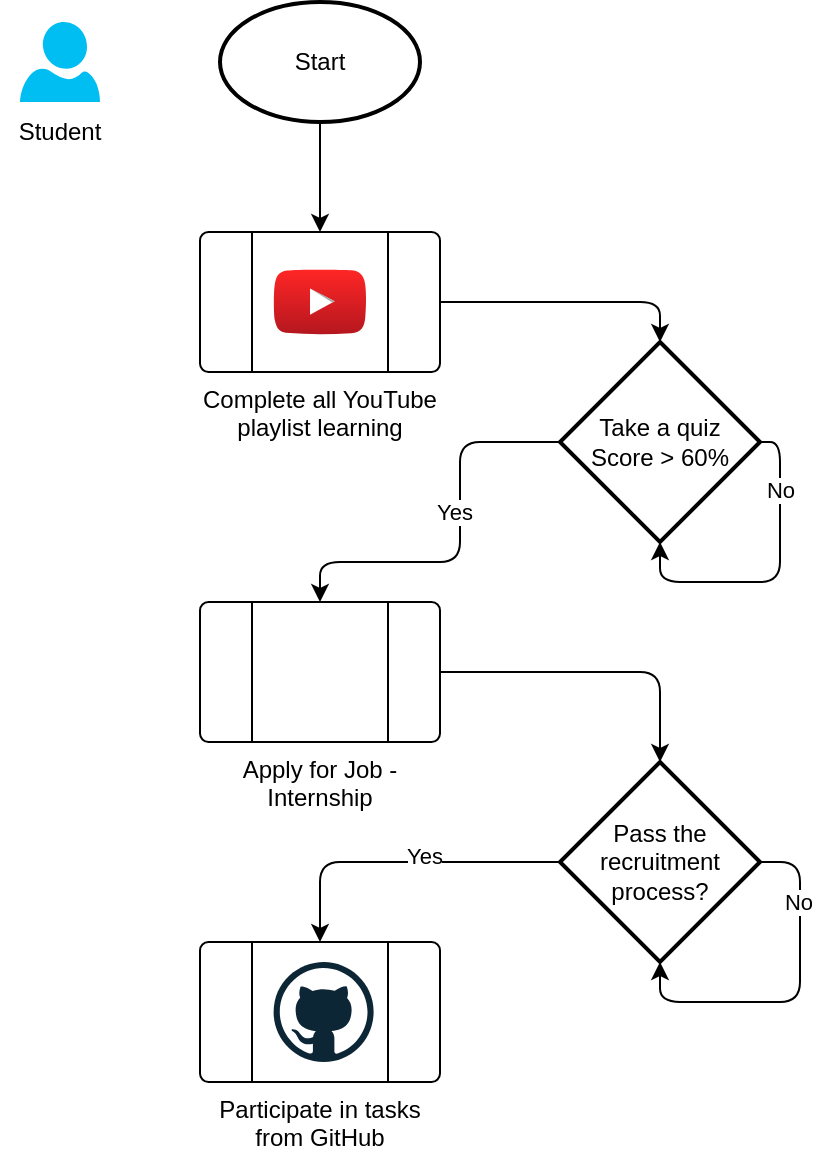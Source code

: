 <mxfile version="22.1.11" type="github">
  <diagram name="Page-1" id="QCRs72QJ7RFpPiSyxYd-">
    <mxGraphModel dx="1434" dy="820" grid="1" gridSize="10" guides="1" tooltips="1" connect="1" arrows="1" fold="1" page="1" pageScale="1" pageWidth="850" pageHeight="1100" background="none" math="0" shadow="0">
      <root>
        <mxCell id="0" />
        <mxCell id="1" parent="0" />
        <mxCell id="A36Y3rL2pasFIXy3Kqzp-1" value="" style="verticalLabelPosition=bottom;html=1;verticalAlign=top;align=center;strokeColor=none;fillColor=#00BEF2;shape=mxgraph.azure.user;rounded=1;" parent="1" vertex="1">
          <mxGeometry x="90" y="80" width="40" height="40" as="geometry" />
        </mxCell>
        <mxCell id="A36Y3rL2pasFIXy3Kqzp-3" value="Student" style="text;html=1;strokeColor=none;fillColor=none;align=center;verticalAlign=middle;whiteSpace=wrap;rounded=1;" parent="1" vertex="1">
          <mxGeometry x="80" y="120" width="60" height="30" as="geometry" />
        </mxCell>
        <mxCell id="W4eT2PgvmVDTKqHdBjYm-12" style="edgeStyle=orthogonalEdgeStyle;rounded=1;orthogonalLoop=1;jettySize=auto;html=1;exitX=0.5;exitY=1;exitDx=0;exitDy=0;exitPerimeter=0;snapToPoint=0;" edge="1" parent="1" source="W4eT2PgvmVDTKqHdBjYm-3" target="W4eT2PgvmVDTKqHdBjYm-4">
          <mxGeometry relative="1" as="geometry" />
        </mxCell>
        <mxCell id="W4eT2PgvmVDTKqHdBjYm-3" value="&lt;div&gt;Start&lt;/div&gt;" style="strokeWidth=2;html=1;shape=mxgraph.flowchart.start_1;whiteSpace=wrap;snapToPoint=0;rounded=1;" vertex="1" parent="1">
          <mxGeometry x="190" y="70" width="100" height="60" as="geometry" />
        </mxCell>
        <mxCell id="W4eT2PgvmVDTKqHdBjYm-17" style="edgeStyle=orthogonalEdgeStyle;rounded=1;orthogonalLoop=1;jettySize=auto;html=1;exitX=0;exitY=0.5;exitDx=0;exitDy=0;exitPerimeter=0;entryX=0.5;entryY=0;entryDx=0;entryDy=0;snapToPoint=0;" edge="1" parent="1" source="W4eT2PgvmVDTKqHdBjYm-8" target="W4eT2PgvmVDTKqHdBjYm-14">
          <mxGeometry relative="1" as="geometry">
            <Array as="points">
              <mxPoint x="310" y="290" />
              <mxPoint x="310" y="350" />
              <mxPoint x="240" y="350" />
            </Array>
          </mxGeometry>
        </mxCell>
        <mxCell id="W4eT2PgvmVDTKqHdBjYm-20" value="Yes" style="edgeLabel;html=1;align=center;verticalAlign=middle;resizable=0;points=[];snapToPoint=0;rounded=1;" vertex="1" connectable="0" parent="W4eT2PgvmVDTKqHdBjYm-17">
          <mxGeometry x="-0.15" y="-3" relative="1" as="geometry">
            <mxPoint as="offset" />
          </mxGeometry>
        </mxCell>
        <mxCell id="W4eT2PgvmVDTKqHdBjYm-8" value="&lt;div&gt;Take a quiz&lt;/div&gt;&lt;div&gt;Score &amp;gt; 60%&lt;br&gt;&lt;/div&gt;" style="strokeWidth=2;html=1;shape=mxgraph.flowchart.decision;whiteSpace=wrap;snapToPoint=0;rounded=1;" vertex="1" parent="1">
          <mxGeometry x="360" y="240" width="100" height="100" as="geometry" />
        </mxCell>
        <mxCell id="W4eT2PgvmVDTKqHdBjYm-9" style="edgeStyle=orthogonalEdgeStyle;rounded=1;orthogonalLoop=1;jettySize=auto;html=1;exitX=1;exitY=0.5;exitDx=0;exitDy=0;entryX=0.5;entryY=0;entryDx=0;entryDy=0;entryPerimeter=0;snapToPoint=0;" edge="1" parent="1" source="W4eT2PgvmVDTKqHdBjYm-4" target="W4eT2PgvmVDTKqHdBjYm-8">
          <mxGeometry relative="1" as="geometry" />
        </mxCell>
        <mxCell id="W4eT2PgvmVDTKqHdBjYm-11" value="" style="group;snapToPoint=0;rounded=1;glass=0;" vertex="1" connectable="0" parent="1">
          <mxGeometry x="180" y="185" width="120" height="70" as="geometry" />
        </mxCell>
        <mxCell id="W4eT2PgvmVDTKqHdBjYm-4" value="Complete all YouTube playlist learning" style="verticalLabelPosition=bottom;verticalAlign=top;html=1;shape=process;whiteSpace=wrap;rounded=1;size=0.214;arcSize=6;snapToPoint=0;" vertex="1" parent="W4eT2PgvmVDTKqHdBjYm-11">
          <mxGeometry width="120" height="70" as="geometry" />
        </mxCell>
        <mxCell id="W4eT2PgvmVDTKqHdBjYm-7" value="" style="dashed=0;outlineConnect=0;html=1;align=center;labelPosition=center;verticalLabelPosition=bottom;verticalAlign=top;shape=mxgraph.weblogos.youtube_2;fillColor=#FF2626;gradientColor=#B5171F;snapToPoint=0;rounded=1;" vertex="1" parent="W4eT2PgvmVDTKqHdBjYm-11">
          <mxGeometry x="36.8" y="18.7" width="46.4" height="32.6" as="geometry" />
        </mxCell>
        <mxCell id="W4eT2PgvmVDTKqHdBjYm-13" value="" style="group;snapToPoint=0;rounded=1;" vertex="1" connectable="0" parent="1">
          <mxGeometry x="180" y="370" width="120" height="70" as="geometry" />
        </mxCell>
        <mxCell id="W4eT2PgvmVDTKqHdBjYm-14" value="Apply for Job - Internship" style="verticalLabelPosition=bottom;verticalAlign=top;html=1;shape=process;whiteSpace=wrap;rounded=1;size=0.214;arcSize=6;snapToPoint=0;" vertex="1" parent="W4eT2PgvmVDTKqHdBjYm-13">
          <mxGeometry width="120" height="70" as="geometry" />
        </mxCell>
        <mxCell id="W4eT2PgvmVDTKqHdBjYm-25" value="" style="shape=image;html=1;verticalAlign=top;verticalLabelPosition=bottom;labelBackgroundColor=#ffffff;imageAspect=0;aspect=fixed;image=https://cdn4.iconfinder.com/data/icons/humility-icons-MERGE/48x48/stock/gtk-apply.png;rounded=1;" vertex="1" parent="W4eT2PgvmVDTKqHdBjYm-13">
          <mxGeometry x="36" y="11" width="48" height="48" as="geometry" />
        </mxCell>
        <mxCell id="W4eT2PgvmVDTKqHdBjYm-26" style="edgeStyle=orthogonalEdgeStyle;rounded=1;orthogonalLoop=1;jettySize=auto;html=1;exitX=1;exitY=0.5;exitDx=0;exitDy=0;exitPerimeter=0;entryX=0.5;entryY=1;entryDx=0;entryDy=0;entryPerimeter=0;" edge="1" parent="1" source="W4eT2PgvmVDTKqHdBjYm-8" target="W4eT2PgvmVDTKqHdBjYm-8">
          <mxGeometry relative="1" as="geometry">
            <Array as="points">
              <mxPoint x="470" y="290" />
              <mxPoint x="470" y="360" />
              <mxPoint x="410" y="360" />
            </Array>
          </mxGeometry>
        </mxCell>
        <mxCell id="W4eT2PgvmVDTKqHdBjYm-27" value="No" style="edgeLabel;html=1;align=center;verticalAlign=middle;resizable=0;points=[];rounded=1;" vertex="1" connectable="0" parent="W4eT2PgvmVDTKqHdBjYm-26">
          <mxGeometry x="-0.578" relative="1" as="geometry">
            <mxPoint as="offset" />
          </mxGeometry>
        </mxCell>
        <mxCell id="W4eT2PgvmVDTKqHdBjYm-28" value="Pass the recruitment process?" style="strokeWidth=2;html=1;shape=mxgraph.flowchart.decision;whiteSpace=wrap;rounded=1;" vertex="1" parent="1">
          <mxGeometry x="360" y="450" width="100" height="100" as="geometry" />
        </mxCell>
        <mxCell id="W4eT2PgvmVDTKqHdBjYm-29" style="edgeStyle=orthogonalEdgeStyle;rounded=1;orthogonalLoop=1;jettySize=auto;html=1;entryX=0.5;entryY=0;entryDx=0;entryDy=0;entryPerimeter=0;" edge="1" parent="1" source="W4eT2PgvmVDTKqHdBjYm-14" target="W4eT2PgvmVDTKqHdBjYm-28">
          <mxGeometry relative="1" as="geometry" />
        </mxCell>
        <mxCell id="W4eT2PgvmVDTKqHdBjYm-30" value="" style="group;snapToPoint=0;rounded=1;" vertex="1" connectable="0" parent="1">
          <mxGeometry x="180" y="540" width="120" height="70" as="geometry" />
        </mxCell>
        <mxCell id="W4eT2PgvmVDTKqHdBjYm-31" value="Participate in tasks from GitHub" style="verticalLabelPosition=bottom;verticalAlign=top;html=1;shape=process;whiteSpace=wrap;rounded=1;size=0.214;arcSize=6;snapToPoint=0;" vertex="1" parent="W4eT2PgvmVDTKqHdBjYm-30">
          <mxGeometry width="120" height="70" as="geometry" />
        </mxCell>
        <mxCell id="W4eT2PgvmVDTKqHdBjYm-33" value="" style="dashed=0;outlineConnect=0;html=1;align=center;labelPosition=center;verticalLabelPosition=bottom;verticalAlign=top;shape=mxgraph.weblogos.github;rounded=1;" vertex="1" parent="W4eT2PgvmVDTKqHdBjYm-30">
          <mxGeometry x="36.8" y="10" width="50" height="50" as="geometry" />
        </mxCell>
        <mxCell id="W4eT2PgvmVDTKqHdBjYm-34" style="edgeStyle=orthogonalEdgeStyle;rounded=1;orthogonalLoop=1;jettySize=auto;html=1;exitX=0;exitY=0.5;exitDx=0;exitDy=0;exitPerimeter=0;entryX=0.5;entryY=0;entryDx=0;entryDy=0;snapToPoint=0;" edge="1" parent="1" source="W4eT2PgvmVDTKqHdBjYm-28" target="W4eT2PgvmVDTKqHdBjYm-31">
          <mxGeometry relative="1" as="geometry">
            <mxPoint x="370" y="670" as="sourcePoint" />
            <mxPoint x="250" y="750" as="targetPoint" />
            <Array as="points">
              <mxPoint x="240" y="500" />
            </Array>
          </mxGeometry>
        </mxCell>
        <mxCell id="W4eT2PgvmVDTKqHdBjYm-35" value="Yes" style="edgeLabel;html=1;align=center;verticalAlign=middle;resizable=0;points=[];snapToPoint=0;rounded=1;" vertex="1" connectable="0" parent="W4eT2PgvmVDTKqHdBjYm-34">
          <mxGeometry x="-0.15" y="-3" relative="1" as="geometry">
            <mxPoint as="offset" />
          </mxGeometry>
        </mxCell>
        <mxCell id="W4eT2PgvmVDTKqHdBjYm-36" style="edgeStyle=orthogonalEdgeStyle;rounded=1;orthogonalLoop=1;jettySize=auto;html=1;exitX=1;exitY=0.5;exitDx=0;exitDy=0;exitPerimeter=0;entryX=0.5;entryY=1;entryDx=0;entryDy=0;entryPerimeter=0;" edge="1" parent="1" source="W4eT2PgvmVDTKqHdBjYm-28" target="W4eT2PgvmVDTKqHdBjYm-28">
          <mxGeometry relative="1" as="geometry" />
        </mxCell>
        <mxCell id="W4eT2PgvmVDTKqHdBjYm-37" value="No" style="edgeLabel;html=1;align=center;verticalAlign=middle;resizable=0;points=[];" vertex="1" connectable="0" parent="W4eT2PgvmVDTKqHdBjYm-36">
          <mxGeometry x="-0.556" y="-1" relative="1" as="geometry">
            <mxPoint as="offset" />
          </mxGeometry>
        </mxCell>
      </root>
    </mxGraphModel>
  </diagram>
</mxfile>
